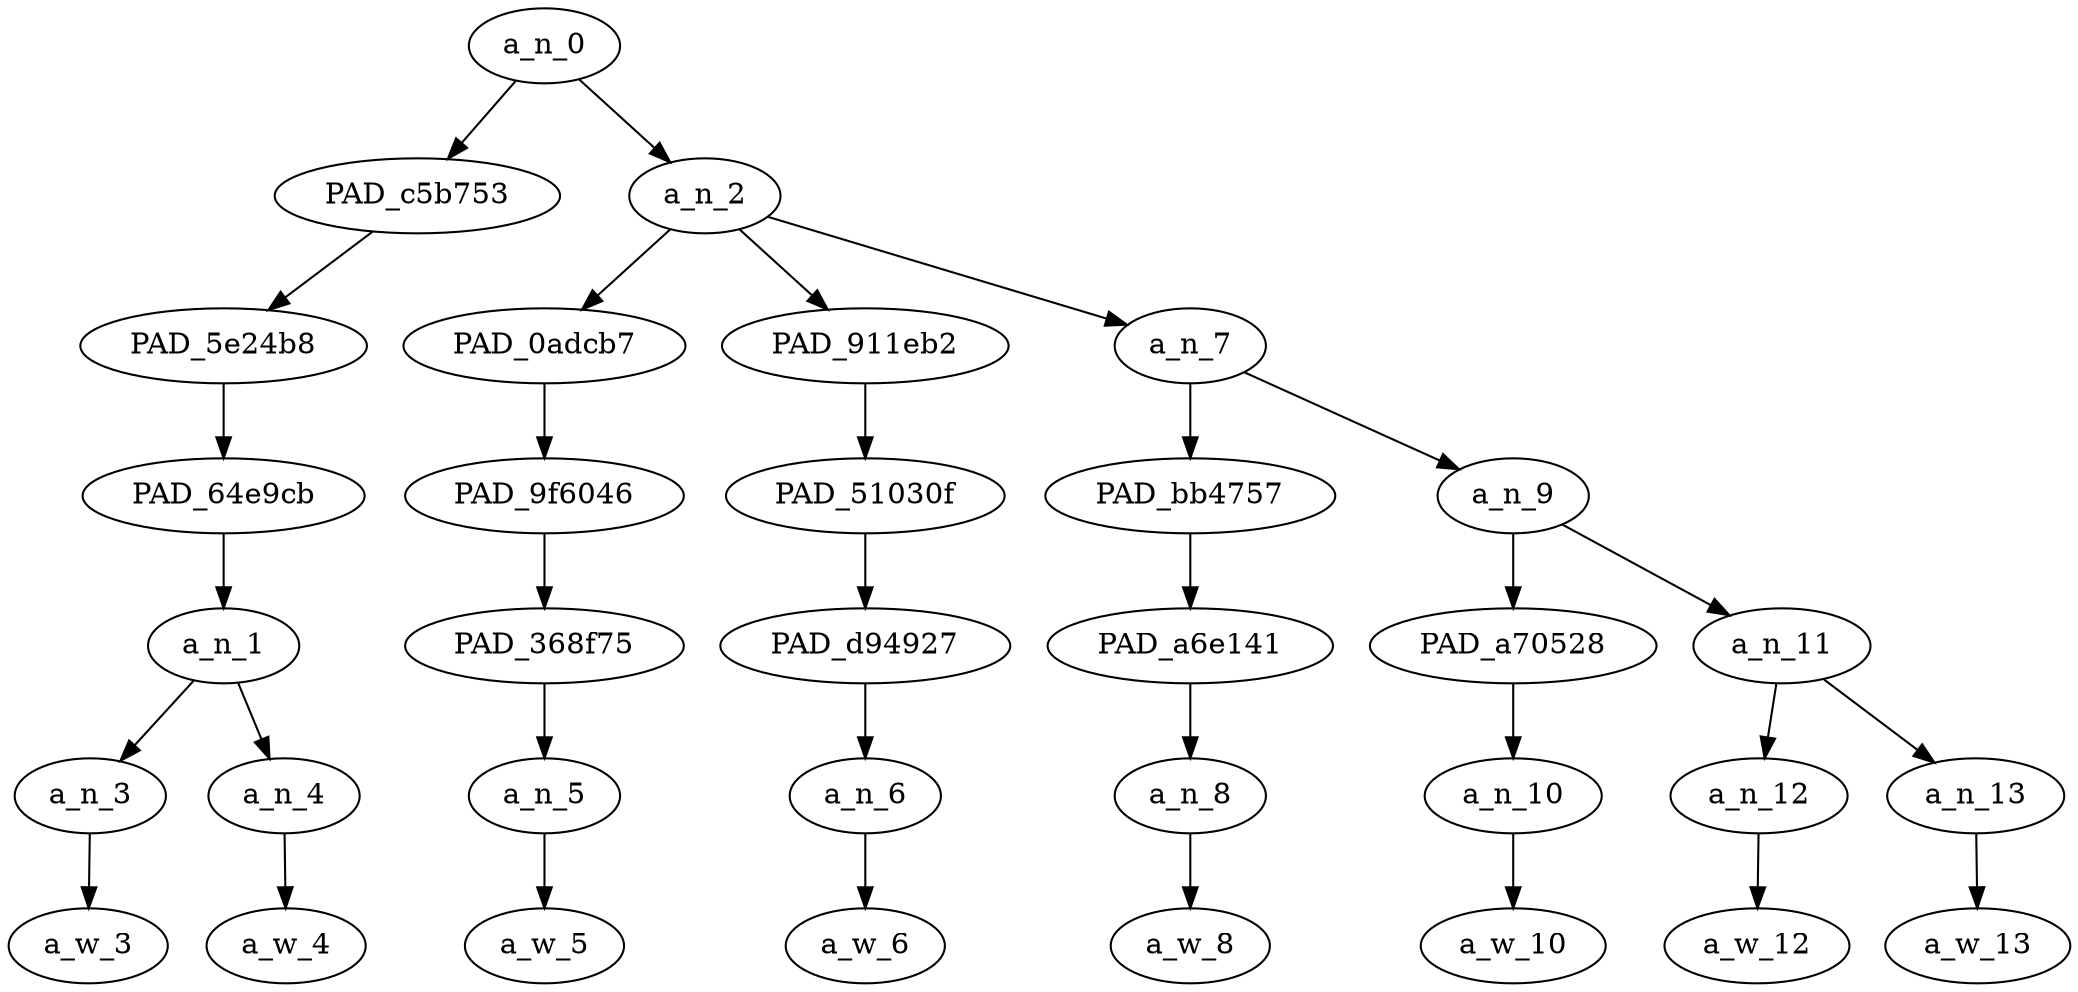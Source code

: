 strict digraph "" {
	a_n_0	[div_dir=1,
		index=0,
		level=6,
		pos="1.8958333333333333,6!",
		text_span="[0, 1, 2, 3, 4, 5, 6, 7]",
		value=1.00000000];
	PAD_c5b753	[div_dir=1,
		index=0,
		level=5,
		pos="0.5,5!",
		text_span="[0, 1]",
		value=0.22375707];
	a_n_0 -> PAD_c5b753;
	a_n_2	[div_dir=-1,
		index=1,
		level=5,
		pos="3.2916666666666665,5!",
		text_span="[2, 3, 4, 5, 6, 7]",
		value=0.77621436];
	a_n_0 -> a_n_2;
	PAD_5e24b8	[div_dir=1,
		index=0,
		level=4,
		pos="0.5,4!",
		text_span="[0, 1]",
		value=0.22375707];
	PAD_c5b753 -> PAD_5e24b8;
	PAD_64e9cb	[div_dir=1,
		index=0,
		level=3,
		pos="0.5,3!",
		text_span="[0, 1]",
		value=0.22375707];
	PAD_5e24b8 -> PAD_64e9cb;
	a_n_1	[div_dir=1,
		index=0,
		level=2,
		pos="0.5,2!",
		text_span="[0, 1]",
		value=0.22375707];
	PAD_64e9cb -> a_n_1;
	a_n_3	[div_dir=1,
		index=0,
		level=1,
		pos="0.0,1!",
		text_span="[0]",
		value=0.07343331];
	a_n_1 -> a_n_3;
	a_n_4	[div_dir=1,
		index=1,
		level=1,
		pos="1.0,1!",
		text_span="[1]",
		value=0.15014610];
	a_n_1 -> a_n_4;
	a_w_3	[div_dir=0,
		index=0,
		level=0,
		pos="0,0!",
		text_span="[0]",
		value="<user>"];
	a_n_3 -> a_w_3;
	a_w_4	[div_dir=0,
		index=1,
		level=0,
		pos="1,0!",
		text_span="[1]",
		value=trump];
	a_n_4 -> a_w_4;
	PAD_0adcb7	[div_dir=-1,
		index=1,
		level=4,
		pos="2.0,4!",
		text_span="[2]",
		value=0.05506120];
	a_n_2 -> PAD_0adcb7;
	PAD_911eb2	[div_dir=1,
		index=2,
		level=4,
		pos="3.0,4!",
		text_span="[3]",
		value=0.04956704];
	a_n_2 -> PAD_911eb2;
	a_n_7	[div_dir=-1,
		index=3,
		level=4,
		pos="4.875,4!",
		text_span="[4, 5, 6, 7]",
		value=0.67154488];
	a_n_2 -> a_n_7;
	PAD_9f6046	[div_dir=-1,
		index=1,
		level=3,
		pos="2.0,3!",
		text_span="[2]",
		value=0.05506120];
	PAD_0adcb7 -> PAD_9f6046;
	PAD_368f75	[div_dir=-1,
		index=1,
		level=2,
		pos="2.0,2!",
		text_span="[2]",
		value=0.05506120];
	PAD_9f6046 -> PAD_368f75;
	a_n_5	[div_dir=-1,
		index=2,
		level=1,
		pos="2.0,1!",
		text_span="[2]",
		value=0.05506120];
	PAD_368f75 -> a_n_5;
	a_w_5	[div_dir=0,
		index=2,
		level=0,
		pos="2,0!",
		text_span="[2]",
		value=does];
	a_n_5 -> a_w_5;
	PAD_51030f	[div_dir=1,
		index=2,
		level=3,
		pos="3.0,3!",
		text_span="[3]",
		value=0.04956704];
	PAD_911eb2 -> PAD_51030f;
	PAD_d94927	[div_dir=1,
		index=2,
		level=2,
		pos="3.0,2!",
		text_span="[3]",
		value=0.04956704];
	PAD_51030f -> PAD_d94927;
	a_n_6	[div_dir=1,
		index=3,
		level=1,
		pos="3.0,1!",
		text_span="[3]",
		value=0.04956704];
	PAD_d94927 -> a_n_6;
	a_w_6	[div_dir=0,
		index=3,
		level=0,
		pos="3,0!",
		text_span="[3]",
		value=not];
	a_n_6 -> a_w_6;
	PAD_bb4757	[div_dir=-1,
		index=3,
		level=3,
		pos="4.0,3!",
		text_span="[4]",
		value=0.07430367];
	a_n_7 -> PAD_bb4757;
	a_n_9	[div_dir=1,
		index=4,
		level=3,
		pos="5.75,3!",
		text_span="[5, 6, 7]",
		value=0.59721534];
	a_n_7 -> a_n_9;
	PAD_a6e141	[div_dir=-1,
		index=3,
		level=2,
		pos="4.0,2!",
		text_span="[4]",
		value=0.07430367];
	PAD_bb4757 -> PAD_a6e141;
	a_n_8	[div_dir=-1,
		index=4,
		level=1,
		pos="4.0,1!",
		text_span="[4]",
		value=0.07430367];
	PAD_a6e141 -> a_n_8;
	a_w_8	[div_dir=0,
		index=4,
		level=0,
		pos="4,0!",
		text_span="[4]",
		value=care];
	a_n_8 -> a_w_8;
	PAD_a70528	[div_dir=1,
		index=4,
		level=2,
		pos="5.0,2!",
		text_span="[5]",
		value=0.07093180];
	a_n_9 -> PAD_a70528;
	a_n_11	[div_dir=1,
		index=5,
		level=2,
		pos="6.5,2!",
		text_span="[6, 7]",
		value=0.52619232];
	a_n_9 -> a_n_11;
	a_n_10	[div_dir=1,
		index=5,
		level=1,
		pos="5.0,1!",
		text_span="[5]",
		value=0.07093180];
	PAD_a70528 -> a_n_10;
	a_w_10	[div_dir=0,
		index=5,
		level=0,
		pos="5,0!",
		text_span="[5]",
		value=about];
	a_n_10 -> a_w_10;
	a_n_12	[div_dir=-1,
		index=6,
		level=1,
		pos="6.0,1!",
		text_span="[6]",
		value=0.38993198];
	a_n_11 -> a_n_12;
	a_n_13	[div_dir=1,
		index=7,
		level=1,
		pos="7.0,1!",
		text_span="[7]",
		value=0.13622212];
	a_n_11 -> a_n_13;
	a_w_12	[div_dir=0,
		index=6,
		level=0,
		pos="6,0!",
		text_span="[6]",
		value=shithole];
	a_n_12 -> a_w_12;
	a_w_13	[div_dir=0,
		index=7,
		level=0,
		pos="7,0!",
		text_span="[7]",
		value=countries];
	a_n_13 -> a_w_13;
}
